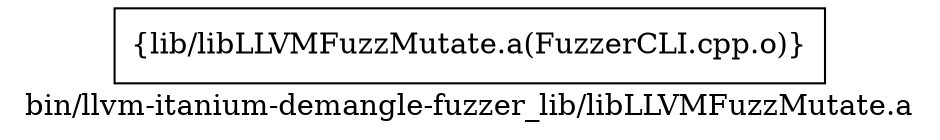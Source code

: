 digraph "bin/llvm-itanium-demangle-fuzzer_lib/libLLVMFuzzMutate.a" {
	label="bin/llvm-itanium-demangle-fuzzer_lib/libLLVMFuzzMutate.a";
	rankdir=LR;

	Node0x55ae7112e2b8 [shape=record,shape=box,group=0,label="{lib/libLLVMFuzzMutate.a(FuzzerCLI.cpp.o)}"];
}
